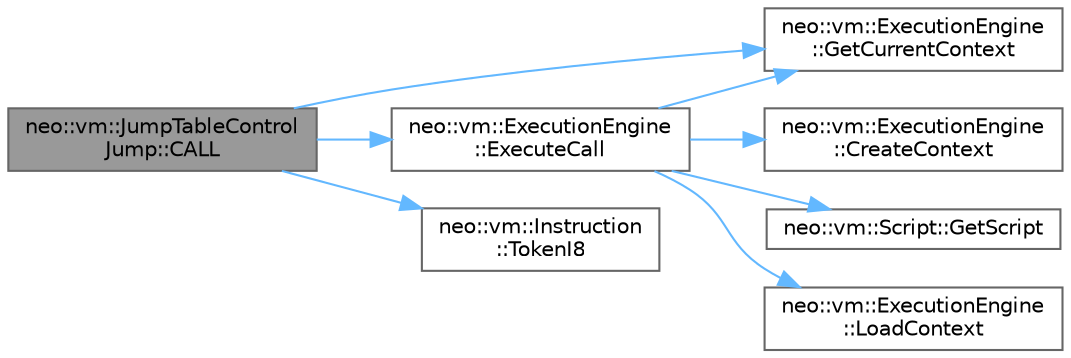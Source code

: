 digraph "neo::vm::JumpTableControlJump::CALL"
{
 // LATEX_PDF_SIZE
  bgcolor="transparent";
  edge [fontname=Helvetica,fontsize=10,labelfontname=Helvetica,labelfontsize=10];
  node [fontname=Helvetica,fontsize=10,shape=box,height=0.2,width=0.4];
  rankdir="LR";
  Node1 [id="Node000001",label="neo::vm::JumpTableControl\lJump::CALL",height=0.2,width=0.4,color="gray40", fillcolor="grey60", style="filled", fontcolor="black",tooltip=" "];
  Node1 -> Node2 [id="edge1_Node000001_Node000002",color="steelblue1",style="solid",tooltip=" "];
  Node2 [id="Node000002",label="neo::vm::ExecutionEngine\l::ExecuteCall",height=0.2,width=0.4,color="grey40", fillcolor="white", style="filled",URL="$classneo_1_1vm_1_1_execution_engine.html#a75840461e0aabbc1cec1b9bb076e502a",tooltip="Executes a call operation."];
  Node2 -> Node3 [id="edge2_Node000002_Node000003",color="steelblue1",style="solid",tooltip=" "];
  Node3 [id="Node000003",label="neo::vm::ExecutionEngine\l::CreateContext",height=0.2,width=0.4,color="grey40", fillcolor="white", style="filled",URL="$classneo_1_1vm_1_1_execution_engine.html#ab03d0b186aa18d278d68b170a84c8b71",tooltip="Creates a new context with the specified script without loading."];
  Node2 -> Node4 [id="edge3_Node000002_Node000004",color="steelblue1",style="solid",tooltip=" "];
  Node4 [id="Node000004",label="neo::vm::ExecutionEngine\l::GetCurrentContext",height=0.2,width=0.4,color="grey40", fillcolor="white", style="filled",URL="$classneo_1_1vm_1_1_execution_engine.html#a8301f5b182f15a7c9302c1b65cbf9220",tooltip="Gets the current context."];
  Node2 -> Node5 [id="edge4_Node000002_Node000005",color="steelblue1",style="solid",tooltip=" "];
  Node5 [id="Node000005",label="neo::vm::Script::GetScript",height=0.2,width=0.4,color="grey40", fillcolor="white", style="filled",URL="$classneo_1_1vm_1_1_script.html#ab2940794ce4bcda2c68c3d414d5a9011",tooltip="Gets the script."];
  Node2 -> Node6 [id="edge5_Node000002_Node000006",color="steelblue1",style="solid",tooltip=" "];
  Node6 [id="Node000006",label="neo::vm::ExecutionEngine\l::LoadContext",height=0.2,width=0.4,color="grey40", fillcolor="white", style="filled",URL="$classneo_1_1vm_1_1_execution_engine.html#a1921ea21d5b30b013d05de9b1d4392eb",tooltip="Loads a context."];
  Node1 -> Node4 [id="edge6_Node000001_Node000004",color="steelblue1",style="solid",tooltip=" "];
  Node1 -> Node7 [id="edge7_Node000001_Node000007",color="steelblue1",style="solid",tooltip=" "];
  Node7 [id="Node000007",label="neo::vm::Instruction\l::TokenI8",height=0.2,width=0.4,color="grey40", fillcolor="white", style="filled",URL="$classneo_1_1vm_1_1_instruction.html#ae24c253c025b65e62f49e892056fc7fb",tooltip="Gets the first operand as int8_t."];
}
